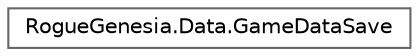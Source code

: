 digraph "Graphical Class Hierarchy"
{
 // LATEX_PDF_SIZE
  bgcolor="transparent";
  edge [fontname=Helvetica,fontsize=10,labelfontname=Helvetica,labelfontsize=10];
  node [fontname=Helvetica,fontsize=10,shape=box,height=0.2,width=0.4];
  rankdir="LR";
  Node0 [label="RogueGenesia.Data.GameDataSave",height=0.2,width=0.4,color="grey40", fillcolor="white", style="filled",URL="$class_rogue_genesia_1_1_data_1_1_game_data_save.html",tooltip=" "];
}
